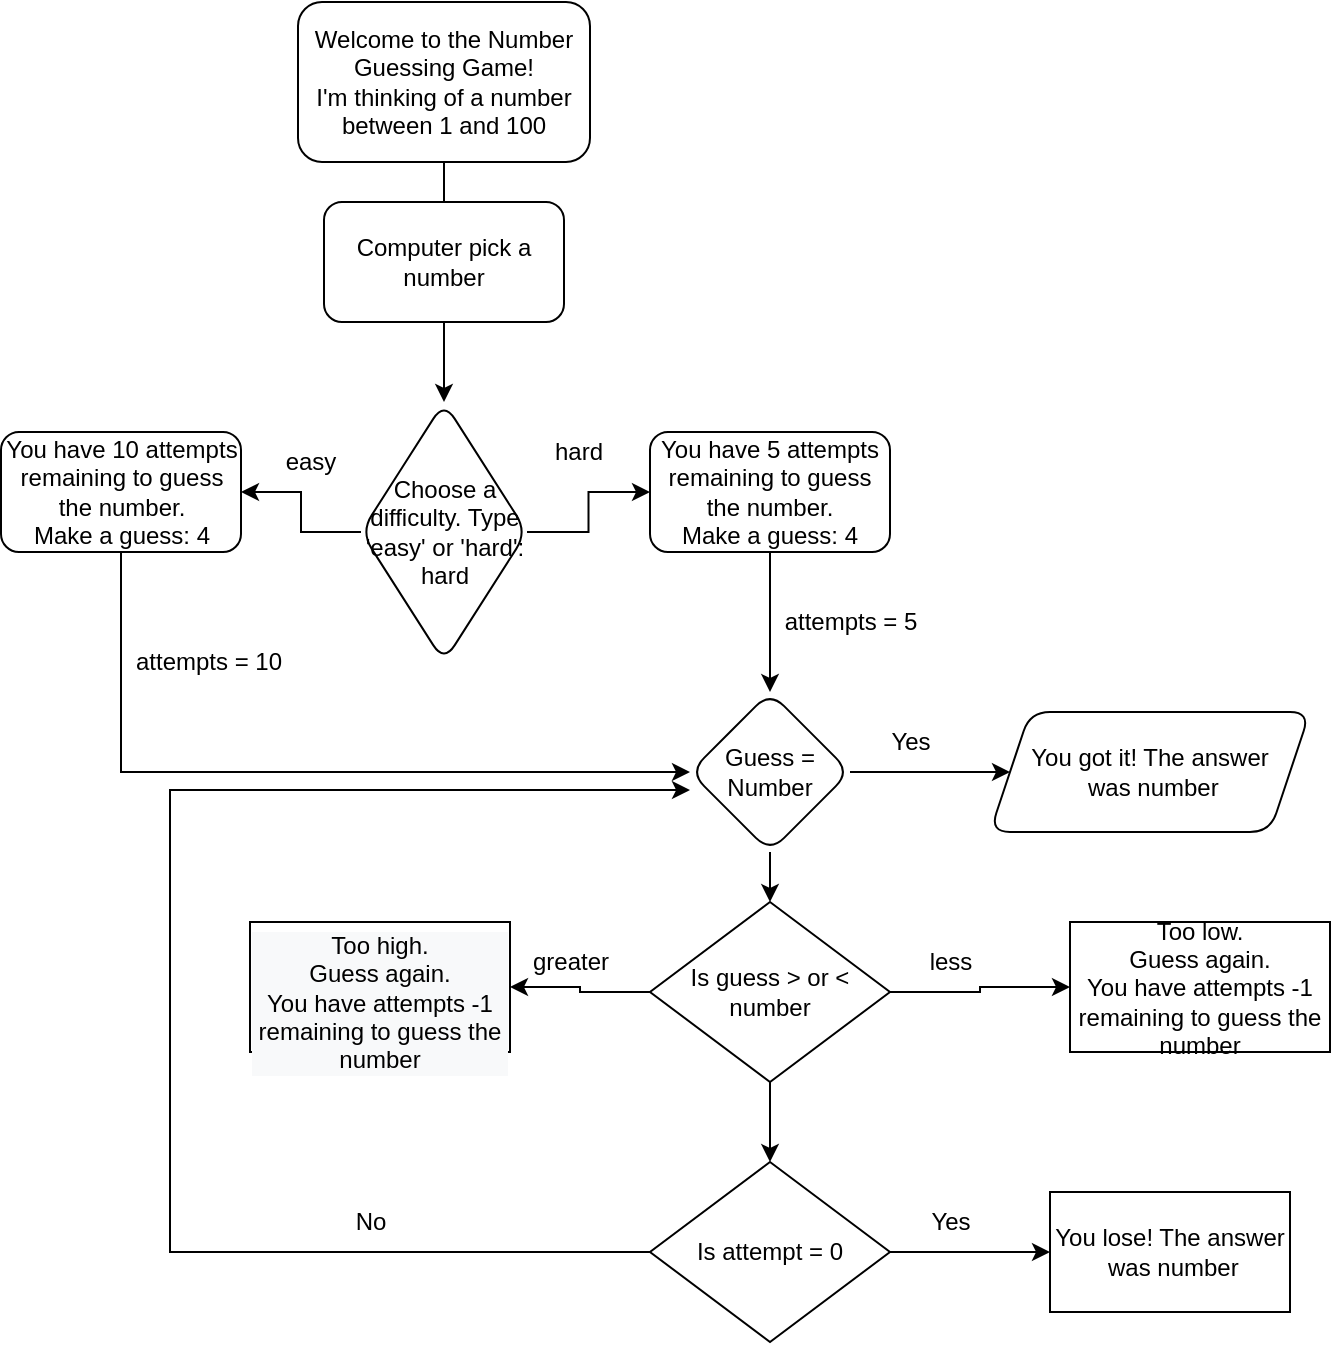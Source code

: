 <mxfile version="14.7.6" type="device"><diagram id="uw_AsVDlug4AeRcKTHSA" name="Page-1"><mxGraphModel dx="868" dy="393" grid="1" gridSize="10" guides="1" tooltips="1" connect="1" arrows="1" fold="1" page="1" pageScale="1" pageWidth="827" pageHeight="1169" math="0" shadow="0"><root><mxCell id="0"/><mxCell id="1" parent="0"/><mxCell id="qRSw_30WTwdkW1RBtVte-10" value="" style="edgeStyle=orthogonalEdgeStyle;rounded=0;orthogonalLoop=1;jettySize=auto;html=1;startArrow=none;" edge="1" parent="1" source="qRSw_30WTwdkW1RBtVte-11" target="qRSw_30WTwdkW1RBtVte-2"><mxGeometry relative="1" as="geometry"/></mxCell><mxCell id="qRSw_30WTwdkW1RBtVte-1" value="&lt;div&gt;Welcome to the Number Guessing Game!&lt;/div&gt;&lt;div&gt;I'm thinking of a number between 1 and 100&lt;/div&gt;" style="rounded=1;whiteSpace=wrap;html=1;" vertex="1" parent="1"><mxGeometry x="294" y="30" width="146" height="80" as="geometry"/></mxCell><mxCell id="qRSw_30WTwdkW1RBtVte-5" value="" style="edgeStyle=orthogonalEdgeStyle;rounded=0;orthogonalLoop=1;jettySize=auto;html=1;" edge="1" parent="1" source="qRSw_30WTwdkW1RBtVte-2" target="qRSw_30WTwdkW1RBtVte-4"><mxGeometry relative="1" as="geometry"/></mxCell><mxCell id="qRSw_30WTwdkW1RBtVte-7" value="" style="edgeStyle=orthogonalEdgeStyle;rounded=0;orthogonalLoop=1;jettySize=auto;html=1;" edge="1" parent="1" source="qRSw_30WTwdkW1RBtVte-2" target="qRSw_30WTwdkW1RBtVte-6"><mxGeometry relative="1" as="geometry"/></mxCell><mxCell id="qRSw_30WTwdkW1RBtVte-2" value="Choose a difficulty. Type 'easy' or 'hard': hard" style="rhombus;whiteSpace=wrap;html=1;rounded=1;" vertex="1" parent="1"><mxGeometry x="325.5" y="230" width="83" height="130" as="geometry"/></mxCell><mxCell id="qRSw_30WTwdkW1RBtVte-14" value="" style="edgeStyle=orthogonalEdgeStyle;rounded=0;orthogonalLoop=1;jettySize=auto;html=1;" edge="1" parent="1" source="qRSw_30WTwdkW1RBtVte-4" target="qRSw_30WTwdkW1RBtVte-13"><mxGeometry relative="1" as="geometry"/></mxCell><mxCell id="qRSw_30WTwdkW1RBtVte-4" value="&lt;div&gt;You have 5 attempts remaining to guess the number.&lt;/div&gt;&lt;div&gt;Make a guess: 4&lt;/div&gt;" style="whiteSpace=wrap;html=1;rounded=1;" vertex="1" parent="1"><mxGeometry x="470" y="245" width="120" height="60" as="geometry"/></mxCell><mxCell id="qRSw_30WTwdkW1RBtVte-29" style="edgeStyle=orthogonalEdgeStyle;rounded=0;orthogonalLoop=1;jettySize=auto;html=1;entryX=0;entryY=0.5;entryDx=0;entryDy=0;" edge="1" parent="1" source="qRSw_30WTwdkW1RBtVte-6" target="qRSw_30WTwdkW1RBtVte-13"><mxGeometry relative="1" as="geometry"><Array as="points"><mxPoint x="206" y="415"/></Array></mxGeometry></mxCell><mxCell id="qRSw_30WTwdkW1RBtVte-6" value="&lt;div&gt;You have 10 attempts remaining to guess the number.&lt;/div&gt;&lt;div&gt;Make a guess: 4&lt;/div&gt;" style="whiteSpace=wrap;html=1;rounded=1;" vertex="1" parent="1"><mxGeometry x="145.5" y="245" width="120" height="60" as="geometry"/></mxCell><mxCell id="qRSw_30WTwdkW1RBtVte-8" value="easy" style="text;html=1;align=center;verticalAlign=middle;resizable=0;points=[];autosize=1;strokeColor=none;" vertex="1" parent="1"><mxGeometry x="280" y="250" width="40" height="20" as="geometry"/></mxCell><mxCell id="qRSw_30WTwdkW1RBtVte-9" value="hard" style="text;html=1;align=center;verticalAlign=middle;resizable=0;points=[];autosize=1;strokeColor=none;" vertex="1" parent="1"><mxGeometry x="414" y="245" width="40" height="20" as="geometry"/></mxCell><mxCell id="qRSw_30WTwdkW1RBtVte-11" value="Computer pick a number" style="rounded=1;whiteSpace=wrap;html=1;" vertex="1" parent="1"><mxGeometry x="307" y="130" width="120" height="60" as="geometry"/></mxCell><mxCell id="qRSw_30WTwdkW1RBtVte-12" value="" style="edgeStyle=orthogonalEdgeStyle;rounded=0;orthogonalLoop=1;jettySize=auto;html=1;endArrow=none;" edge="1" parent="1" source="qRSw_30WTwdkW1RBtVte-1" target="qRSw_30WTwdkW1RBtVte-11"><mxGeometry relative="1" as="geometry"><mxPoint x="367" y="110" as="sourcePoint"/><mxPoint x="367" y="180" as="targetPoint"/></mxGeometry></mxCell><mxCell id="qRSw_30WTwdkW1RBtVte-16" value="" style="edgeStyle=orthogonalEdgeStyle;rounded=0;orthogonalLoop=1;jettySize=auto;html=1;" edge="1" parent="1" source="qRSw_30WTwdkW1RBtVte-13" target="qRSw_30WTwdkW1RBtVte-15"><mxGeometry relative="1" as="geometry"/></mxCell><mxCell id="qRSw_30WTwdkW1RBtVte-20" value="" style="edgeStyle=orthogonalEdgeStyle;rounded=0;orthogonalLoop=1;jettySize=auto;html=1;" edge="1" parent="1" source="qRSw_30WTwdkW1RBtVte-13" target="qRSw_30WTwdkW1RBtVte-21"><mxGeometry relative="1" as="geometry"><mxPoint x="530" y="500" as="targetPoint"/></mxGeometry></mxCell><mxCell id="qRSw_30WTwdkW1RBtVte-13" value="Guess = Number" style="rhombus;whiteSpace=wrap;html=1;rounded=1;" vertex="1" parent="1"><mxGeometry x="490" y="375" width="80" height="80" as="geometry"/></mxCell><mxCell id="qRSw_30WTwdkW1RBtVte-15" value="You got it! The answer&lt;br&gt;&amp;nbsp;was number" style="shape=parallelogram;perimeter=parallelogramPerimeter;whiteSpace=wrap;html=1;fixedSize=1;rounded=1;" vertex="1" parent="1"><mxGeometry x="640" y="385" width="160" height="60" as="geometry"/></mxCell><mxCell id="qRSw_30WTwdkW1RBtVte-17" value="Yes" style="text;html=1;align=center;verticalAlign=middle;resizable=0;points=[];autosize=1;strokeColor=none;" vertex="1" parent="1"><mxGeometry x="580" y="390" width="40" height="20" as="geometry"/></mxCell><mxCell id="qRSw_30WTwdkW1RBtVte-23" value="" style="edgeStyle=orthogonalEdgeStyle;rounded=0;orthogonalLoop=1;jettySize=auto;html=1;" edge="1" parent="1" source="qRSw_30WTwdkW1RBtVte-21" target="qRSw_30WTwdkW1RBtVte-22"><mxGeometry relative="1" as="geometry"/></mxCell><mxCell id="qRSw_30WTwdkW1RBtVte-26" value="" style="edgeStyle=orthogonalEdgeStyle;rounded=0;orthogonalLoop=1;jettySize=auto;html=1;" edge="1" parent="1" source="qRSw_30WTwdkW1RBtVte-21" target="qRSw_30WTwdkW1RBtVte-25"><mxGeometry relative="1" as="geometry"/></mxCell><mxCell id="qRSw_30WTwdkW1RBtVte-32" value="" style="edgeStyle=orthogonalEdgeStyle;rounded=0;orthogonalLoop=1;jettySize=auto;html=1;" edge="1" parent="1" source="qRSw_30WTwdkW1RBtVte-21" target="qRSw_30WTwdkW1RBtVte-31"><mxGeometry relative="1" as="geometry"/></mxCell><mxCell id="qRSw_30WTwdkW1RBtVte-21" value="Is guess &amp;gt; or &amp;lt; number" style="rhombus;whiteSpace=wrap;html=1;" vertex="1" parent="1"><mxGeometry x="470" y="480" width="120" height="90" as="geometry"/></mxCell><mxCell id="qRSw_30WTwdkW1RBtVte-22" value="&lt;div&gt;Too low.&lt;/div&gt;&lt;div&gt;Guess again.&lt;/div&gt;&lt;div&gt;You have attempts -1 remaining to guess the number&lt;/div&gt;" style="whiteSpace=wrap;html=1;" vertex="1" parent="1"><mxGeometry x="680" y="490" width="130" height="65" as="geometry"/></mxCell><mxCell id="qRSw_30WTwdkW1RBtVte-24" value="less" style="text;html=1;align=center;verticalAlign=middle;resizable=0;points=[];autosize=1;strokeColor=none;" vertex="1" parent="1"><mxGeometry x="600" y="500" width="40" height="20" as="geometry"/></mxCell><mxCell id="qRSw_30WTwdkW1RBtVte-25" value="&lt;br&gt;&lt;br&gt;&lt;div style=&quot;color: rgb(0 , 0 , 0) ; font-family: &amp;#34;helvetica&amp;#34; ; font-size: 12px ; font-style: normal ; font-weight: 400 ; letter-spacing: normal ; text-align: center ; text-indent: 0px ; text-transform: none ; word-spacing: 0px ; background-color: rgb(248 , 249 , 250)&quot;&gt;Too high.&lt;/div&gt;&lt;div style=&quot;color: rgb(0 , 0 , 0) ; font-family: &amp;#34;helvetica&amp;#34; ; font-size: 12px ; font-style: normal ; font-weight: 400 ; letter-spacing: normal ; text-align: center ; text-indent: 0px ; text-transform: none ; word-spacing: 0px ; background-color: rgb(248 , 249 , 250)&quot;&gt;Guess again.&lt;/div&gt;&lt;div style=&quot;color: rgb(0 , 0 , 0) ; font-family: &amp;#34;helvetica&amp;#34; ; font-size: 12px ; font-style: normal ; font-weight: 400 ; letter-spacing: normal ; text-align: center ; text-indent: 0px ; text-transform: none ; word-spacing: 0px ; background-color: rgb(248 , 249 , 250)&quot;&gt;You have attempts -1 remaining to guess the number&lt;/div&gt;&lt;br&gt;" style="whiteSpace=wrap;html=1;" vertex="1" parent="1"><mxGeometry x="270" y="490" width="130" height="65" as="geometry"/></mxCell><mxCell id="qRSw_30WTwdkW1RBtVte-27" value="greater" style="text;html=1;align=center;verticalAlign=middle;resizable=0;points=[];autosize=1;strokeColor=none;" vertex="1" parent="1"><mxGeometry x="405" y="500" width="50" height="20" as="geometry"/></mxCell><mxCell id="qRSw_30WTwdkW1RBtVte-28" value="attempts = 5" style="text;html=1;align=center;verticalAlign=middle;resizable=0;points=[];autosize=1;strokeColor=none;" vertex="1" parent="1"><mxGeometry x="530" y="330" width="80" height="20" as="geometry"/></mxCell><mxCell id="qRSw_30WTwdkW1RBtVte-30" value="attempts = 10" style="text;html=1;align=center;verticalAlign=middle;resizable=0;points=[];autosize=1;strokeColor=none;" vertex="1" parent="1"><mxGeometry x="204" y="350" width="90" height="20" as="geometry"/></mxCell><mxCell id="qRSw_30WTwdkW1RBtVte-33" style="edgeStyle=orthogonalEdgeStyle;rounded=0;orthogonalLoop=1;jettySize=auto;html=1;entryX=0;entryY=0.613;entryDx=0;entryDy=0;entryPerimeter=0;" edge="1" parent="1" source="qRSw_30WTwdkW1RBtVte-31" target="qRSw_30WTwdkW1RBtVte-13"><mxGeometry relative="1" as="geometry"><Array as="points"><mxPoint x="230" y="655"/><mxPoint x="230" y="424"/></Array></mxGeometry></mxCell><mxCell id="qRSw_30WTwdkW1RBtVte-36" value="" style="edgeStyle=orthogonalEdgeStyle;rounded=0;orthogonalLoop=1;jettySize=auto;html=1;" edge="1" parent="1" source="qRSw_30WTwdkW1RBtVte-31" target="qRSw_30WTwdkW1RBtVte-35"><mxGeometry relative="1" as="geometry"/></mxCell><mxCell id="qRSw_30WTwdkW1RBtVte-31" value="Is attempt = 0" style="rhombus;whiteSpace=wrap;html=1;" vertex="1" parent="1"><mxGeometry x="470" y="610" width="120" height="90" as="geometry"/></mxCell><mxCell id="qRSw_30WTwdkW1RBtVte-34" value="No" style="text;html=1;align=center;verticalAlign=middle;resizable=0;points=[];autosize=1;strokeColor=none;" vertex="1" parent="1"><mxGeometry x="315" y="630" width="30" height="20" as="geometry"/></mxCell><mxCell id="qRSw_30WTwdkW1RBtVte-35" value="You lose! The answer&lt;br&gt;&amp;nbsp;was number" style="whiteSpace=wrap;html=1;" vertex="1" parent="1"><mxGeometry x="670" y="625" width="120" height="60" as="geometry"/></mxCell><mxCell id="qRSw_30WTwdkW1RBtVte-37" value="Yes" style="text;html=1;align=center;verticalAlign=middle;resizable=0;points=[];autosize=1;strokeColor=none;" vertex="1" parent="1"><mxGeometry x="600" y="630" width="40" height="20" as="geometry"/></mxCell></root></mxGraphModel></diagram></mxfile>